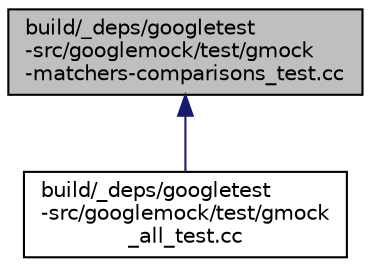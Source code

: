 digraph "build/_deps/googletest-src/googlemock/test/gmock-matchers-comparisons_test.cc"
{
 // LATEX_PDF_SIZE
  bgcolor="transparent";
  edge [fontname="Helvetica",fontsize="10",labelfontname="Helvetica",labelfontsize="10"];
  node [fontname="Helvetica",fontsize="10",shape=record];
  Node1 [label="build/_deps/googletest\l-src/googlemock/test/gmock\l-matchers-comparisons_test.cc",height=0.2,width=0.4,color="black", fillcolor="grey75", style="filled", fontcolor="black",tooltip=" "];
  Node1 -> Node2 [dir="back",color="midnightblue",fontsize="10",style="solid",fontname="Helvetica"];
  Node2 [label="build/_deps/googletest\l-src/googlemock/test/gmock\l_all_test.cc",height=0.2,width=0.4,color="black",URL="$gmock__all__test_8cc.html",tooltip=" "];
}

